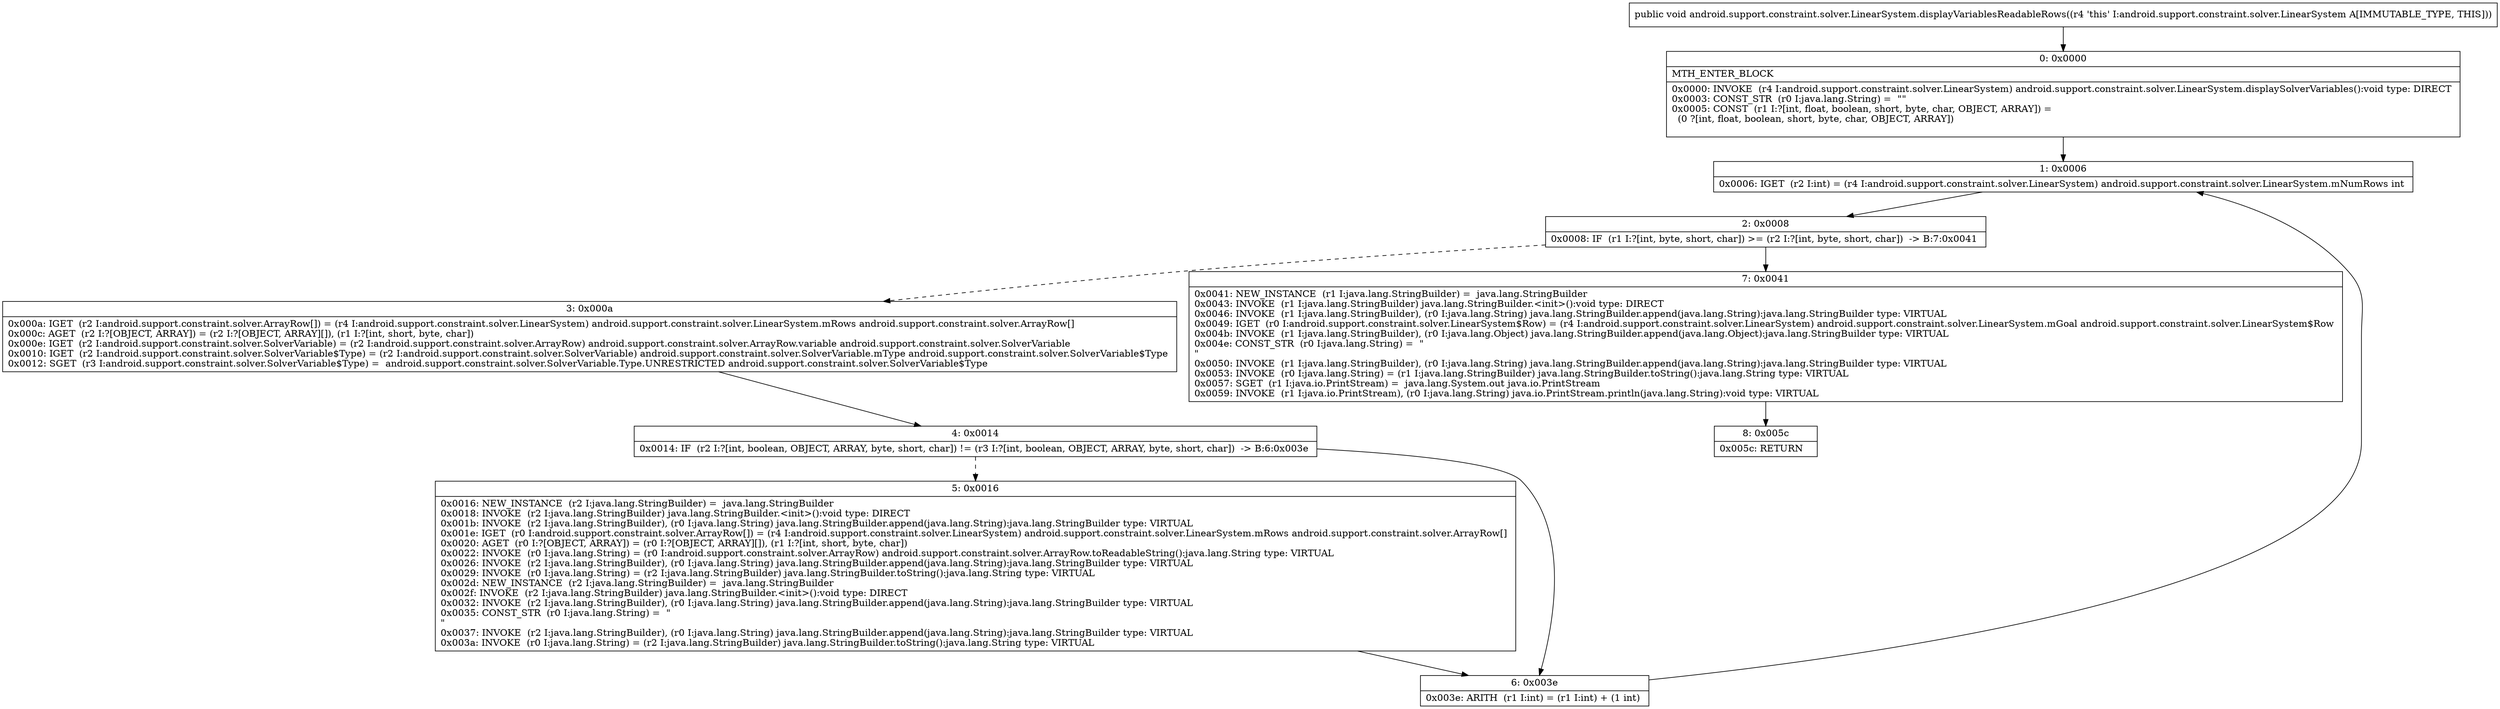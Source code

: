 digraph "CFG forandroid.support.constraint.solver.LinearSystem.displayVariablesReadableRows()V" {
Node_0 [shape=record,label="{0\:\ 0x0000|MTH_ENTER_BLOCK\l|0x0000: INVOKE  (r4 I:android.support.constraint.solver.LinearSystem) android.support.constraint.solver.LinearSystem.displaySolverVariables():void type: DIRECT \l0x0003: CONST_STR  (r0 I:java.lang.String) =  \"\" \l0x0005: CONST  (r1 I:?[int, float, boolean, short, byte, char, OBJECT, ARRAY]) = \l  (0 ?[int, float, boolean, short, byte, char, OBJECT, ARRAY])\l \l}"];
Node_1 [shape=record,label="{1\:\ 0x0006|0x0006: IGET  (r2 I:int) = (r4 I:android.support.constraint.solver.LinearSystem) android.support.constraint.solver.LinearSystem.mNumRows int \l}"];
Node_2 [shape=record,label="{2\:\ 0x0008|0x0008: IF  (r1 I:?[int, byte, short, char]) \>= (r2 I:?[int, byte, short, char])  \-\> B:7:0x0041 \l}"];
Node_3 [shape=record,label="{3\:\ 0x000a|0x000a: IGET  (r2 I:android.support.constraint.solver.ArrayRow[]) = (r4 I:android.support.constraint.solver.LinearSystem) android.support.constraint.solver.LinearSystem.mRows android.support.constraint.solver.ArrayRow[] \l0x000c: AGET  (r2 I:?[OBJECT, ARRAY]) = (r2 I:?[OBJECT, ARRAY][]), (r1 I:?[int, short, byte, char]) \l0x000e: IGET  (r2 I:android.support.constraint.solver.SolverVariable) = (r2 I:android.support.constraint.solver.ArrayRow) android.support.constraint.solver.ArrayRow.variable android.support.constraint.solver.SolverVariable \l0x0010: IGET  (r2 I:android.support.constraint.solver.SolverVariable$Type) = (r2 I:android.support.constraint.solver.SolverVariable) android.support.constraint.solver.SolverVariable.mType android.support.constraint.solver.SolverVariable$Type \l0x0012: SGET  (r3 I:android.support.constraint.solver.SolverVariable$Type) =  android.support.constraint.solver.SolverVariable.Type.UNRESTRICTED android.support.constraint.solver.SolverVariable$Type \l}"];
Node_4 [shape=record,label="{4\:\ 0x0014|0x0014: IF  (r2 I:?[int, boolean, OBJECT, ARRAY, byte, short, char]) != (r3 I:?[int, boolean, OBJECT, ARRAY, byte, short, char])  \-\> B:6:0x003e \l}"];
Node_5 [shape=record,label="{5\:\ 0x0016|0x0016: NEW_INSTANCE  (r2 I:java.lang.StringBuilder) =  java.lang.StringBuilder \l0x0018: INVOKE  (r2 I:java.lang.StringBuilder) java.lang.StringBuilder.\<init\>():void type: DIRECT \l0x001b: INVOKE  (r2 I:java.lang.StringBuilder), (r0 I:java.lang.String) java.lang.StringBuilder.append(java.lang.String):java.lang.StringBuilder type: VIRTUAL \l0x001e: IGET  (r0 I:android.support.constraint.solver.ArrayRow[]) = (r4 I:android.support.constraint.solver.LinearSystem) android.support.constraint.solver.LinearSystem.mRows android.support.constraint.solver.ArrayRow[] \l0x0020: AGET  (r0 I:?[OBJECT, ARRAY]) = (r0 I:?[OBJECT, ARRAY][]), (r1 I:?[int, short, byte, char]) \l0x0022: INVOKE  (r0 I:java.lang.String) = (r0 I:android.support.constraint.solver.ArrayRow) android.support.constraint.solver.ArrayRow.toReadableString():java.lang.String type: VIRTUAL \l0x0026: INVOKE  (r2 I:java.lang.StringBuilder), (r0 I:java.lang.String) java.lang.StringBuilder.append(java.lang.String):java.lang.StringBuilder type: VIRTUAL \l0x0029: INVOKE  (r0 I:java.lang.String) = (r2 I:java.lang.StringBuilder) java.lang.StringBuilder.toString():java.lang.String type: VIRTUAL \l0x002d: NEW_INSTANCE  (r2 I:java.lang.StringBuilder) =  java.lang.StringBuilder \l0x002f: INVOKE  (r2 I:java.lang.StringBuilder) java.lang.StringBuilder.\<init\>():void type: DIRECT \l0x0032: INVOKE  (r2 I:java.lang.StringBuilder), (r0 I:java.lang.String) java.lang.StringBuilder.append(java.lang.String):java.lang.StringBuilder type: VIRTUAL \l0x0035: CONST_STR  (r0 I:java.lang.String) =  \"\l\" \l0x0037: INVOKE  (r2 I:java.lang.StringBuilder), (r0 I:java.lang.String) java.lang.StringBuilder.append(java.lang.String):java.lang.StringBuilder type: VIRTUAL \l0x003a: INVOKE  (r0 I:java.lang.String) = (r2 I:java.lang.StringBuilder) java.lang.StringBuilder.toString():java.lang.String type: VIRTUAL \l}"];
Node_6 [shape=record,label="{6\:\ 0x003e|0x003e: ARITH  (r1 I:int) = (r1 I:int) + (1 int) \l}"];
Node_7 [shape=record,label="{7\:\ 0x0041|0x0041: NEW_INSTANCE  (r1 I:java.lang.StringBuilder) =  java.lang.StringBuilder \l0x0043: INVOKE  (r1 I:java.lang.StringBuilder) java.lang.StringBuilder.\<init\>():void type: DIRECT \l0x0046: INVOKE  (r1 I:java.lang.StringBuilder), (r0 I:java.lang.String) java.lang.StringBuilder.append(java.lang.String):java.lang.StringBuilder type: VIRTUAL \l0x0049: IGET  (r0 I:android.support.constraint.solver.LinearSystem$Row) = (r4 I:android.support.constraint.solver.LinearSystem) android.support.constraint.solver.LinearSystem.mGoal android.support.constraint.solver.LinearSystem$Row \l0x004b: INVOKE  (r1 I:java.lang.StringBuilder), (r0 I:java.lang.Object) java.lang.StringBuilder.append(java.lang.Object):java.lang.StringBuilder type: VIRTUAL \l0x004e: CONST_STR  (r0 I:java.lang.String) =  \"\l\" \l0x0050: INVOKE  (r1 I:java.lang.StringBuilder), (r0 I:java.lang.String) java.lang.StringBuilder.append(java.lang.String):java.lang.StringBuilder type: VIRTUAL \l0x0053: INVOKE  (r0 I:java.lang.String) = (r1 I:java.lang.StringBuilder) java.lang.StringBuilder.toString():java.lang.String type: VIRTUAL \l0x0057: SGET  (r1 I:java.io.PrintStream) =  java.lang.System.out java.io.PrintStream \l0x0059: INVOKE  (r1 I:java.io.PrintStream), (r0 I:java.lang.String) java.io.PrintStream.println(java.lang.String):void type: VIRTUAL \l}"];
Node_8 [shape=record,label="{8\:\ 0x005c|0x005c: RETURN   \l}"];
MethodNode[shape=record,label="{public void android.support.constraint.solver.LinearSystem.displayVariablesReadableRows((r4 'this' I:android.support.constraint.solver.LinearSystem A[IMMUTABLE_TYPE, THIS])) }"];
MethodNode -> Node_0;
Node_0 -> Node_1;
Node_1 -> Node_2;
Node_2 -> Node_3[style=dashed];
Node_2 -> Node_7;
Node_3 -> Node_4;
Node_4 -> Node_5[style=dashed];
Node_4 -> Node_6;
Node_5 -> Node_6;
Node_6 -> Node_1;
Node_7 -> Node_8;
}


